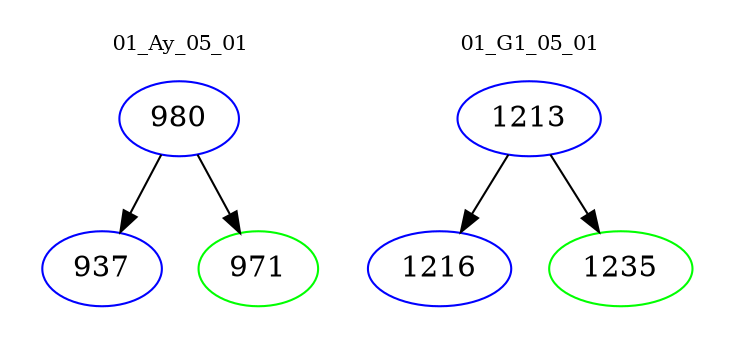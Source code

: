 digraph{
subgraph cluster_0 {
color = white
label = "01_Ay_05_01";
fontsize=10;
T0_980 [label="980", color="blue"]
T0_980 -> T0_937 [color="black"]
T0_937 [label="937", color="blue"]
T0_980 -> T0_971 [color="black"]
T0_971 [label="971", color="green"]
}
subgraph cluster_1 {
color = white
label = "01_G1_05_01";
fontsize=10;
T1_1213 [label="1213", color="blue"]
T1_1213 -> T1_1216 [color="black"]
T1_1216 [label="1216", color="blue"]
T1_1213 -> T1_1235 [color="black"]
T1_1235 [label="1235", color="green"]
}
}
